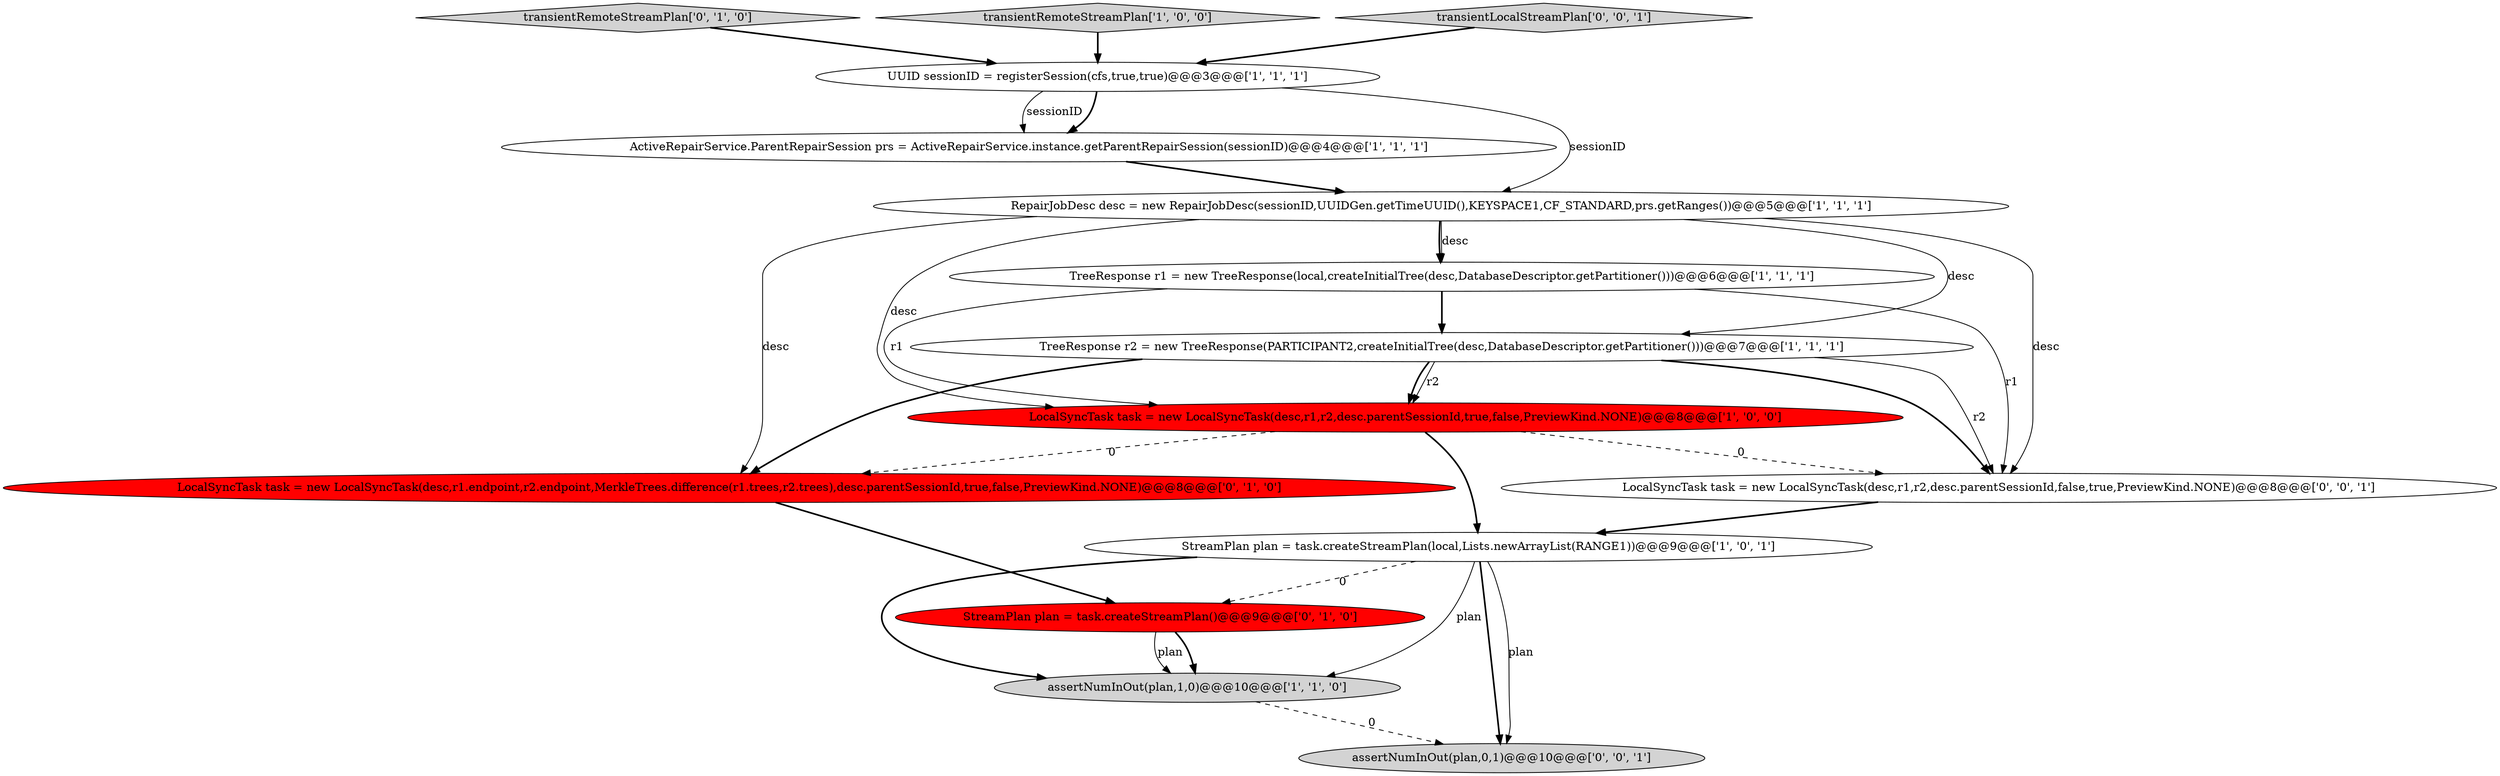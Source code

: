 digraph {
11 [style = filled, label = "transientRemoteStreamPlan['0', '1', '0']", fillcolor = lightgray, shape = diamond image = "AAA0AAABBB2BBB"];
1 [style = filled, label = "TreeResponse r2 = new TreeResponse(PARTICIPANT2,createInitialTree(desc,DatabaseDescriptor.getPartitioner()))@@@7@@@['1', '1', '1']", fillcolor = white, shape = ellipse image = "AAA0AAABBB1BBB"];
14 [style = filled, label = "LocalSyncTask task = new LocalSyncTask(desc,r1,r2,desc.parentSessionId,false,true,PreviewKind.NONE)@@@8@@@['0', '0', '1']", fillcolor = white, shape = ellipse image = "AAA0AAABBB3BBB"];
0 [style = filled, label = "ActiveRepairService.ParentRepairSession prs = ActiveRepairService.instance.getParentRepairSession(sessionID)@@@4@@@['1', '1', '1']", fillcolor = white, shape = ellipse image = "AAA0AAABBB1BBB"];
4 [style = filled, label = "StreamPlan plan = task.createStreamPlan(local,Lists.newArrayList(RANGE1))@@@9@@@['1', '0', '1']", fillcolor = white, shape = ellipse image = "AAA0AAABBB1BBB"];
7 [style = filled, label = "UUID sessionID = registerSession(cfs,true,true)@@@3@@@['1', '1', '1']", fillcolor = white, shape = ellipse image = "AAA0AAABBB1BBB"];
5 [style = filled, label = "TreeResponse r1 = new TreeResponse(local,createInitialTree(desc,DatabaseDescriptor.getPartitioner()))@@@6@@@['1', '1', '1']", fillcolor = white, shape = ellipse image = "AAA0AAABBB1BBB"];
9 [style = filled, label = "LocalSyncTask task = new LocalSyncTask(desc,r1.endpoint,r2.endpoint,MerkleTrees.difference(r1.trees,r2.trees),desc.parentSessionId,true,false,PreviewKind.NONE)@@@8@@@['0', '1', '0']", fillcolor = red, shape = ellipse image = "AAA1AAABBB2BBB"];
10 [style = filled, label = "StreamPlan plan = task.createStreamPlan()@@@9@@@['0', '1', '0']", fillcolor = red, shape = ellipse image = "AAA1AAABBB2BBB"];
6 [style = filled, label = "transientRemoteStreamPlan['1', '0', '0']", fillcolor = lightgray, shape = diamond image = "AAA0AAABBB1BBB"];
8 [style = filled, label = "assertNumInOut(plan,1,0)@@@10@@@['1', '1', '0']", fillcolor = lightgray, shape = ellipse image = "AAA0AAABBB1BBB"];
2 [style = filled, label = "RepairJobDesc desc = new RepairJobDesc(sessionID,UUIDGen.getTimeUUID(),KEYSPACE1,CF_STANDARD,prs.getRanges())@@@5@@@['1', '1', '1']", fillcolor = white, shape = ellipse image = "AAA0AAABBB1BBB"];
12 [style = filled, label = "transientLocalStreamPlan['0', '0', '1']", fillcolor = lightgray, shape = diamond image = "AAA0AAABBB3BBB"];
3 [style = filled, label = "LocalSyncTask task = new LocalSyncTask(desc,r1,r2,desc.parentSessionId,true,false,PreviewKind.NONE)@@@8@@@['1', '0', '0']", fillcolor = red, shape = ellipse image = "AAA1AAABBB1BBB"];
13 [style = filled, label = "assertNumInOut(plan,0,1)@@@10@@@['0', '0', '1']", fillcolor = lightgray, shape = ellipse image = "AAA0AAABBB3BBB"];
7->2 [style = solid, label="sessionID"];
2->1 [style = solid, label="desc"];
1->3 [style = solid, label="r2"];
2->14 [style = solid, label="desc"];
0->2 [style = bold, label=""];
4->13 [style = bold, label=""];
1->3 [style = bold, label=""];
7->0 [style = bold, label=""];
1->14 [style = solid, label="r2"];
9->10 [style = bold, label=""];
3->4 [style = bold, label=""];
12->7 [style = bold, label=""];
1->9 [style = bold, label=""];
2->9 [style = solid, label="desc"];
8->13 [style = dashed, label="0"];
5->1 [style = bold, label=""];
5->14 [style = solid, label="r1"];
4->8 [style = solid, label="plan"];
5->3 [style = solid, label="r1"];
10->8 [style = bold, label=""];
3->9 [style = dashed, label="0"];
4->8 [style = bold, label=""];
10->8 [style = solid, label="plan"];
1->14 [style = bold, label=""];
7->0 [style = solid, label="sessionID"];
6->7 [style = bold, label=""];
4->10 [style = dashed, label="0"];
3->14 [style = dashed, label="0"];
4->13 [style = solid, label="plan"];
11->7 [style = bold, label=""];
2->5 [style = solid, label="desc"];
2->3 [style = solid, label="desc"];
2->5 [style = bold, label=""];
14->4 [style = bold, label=""];
}
